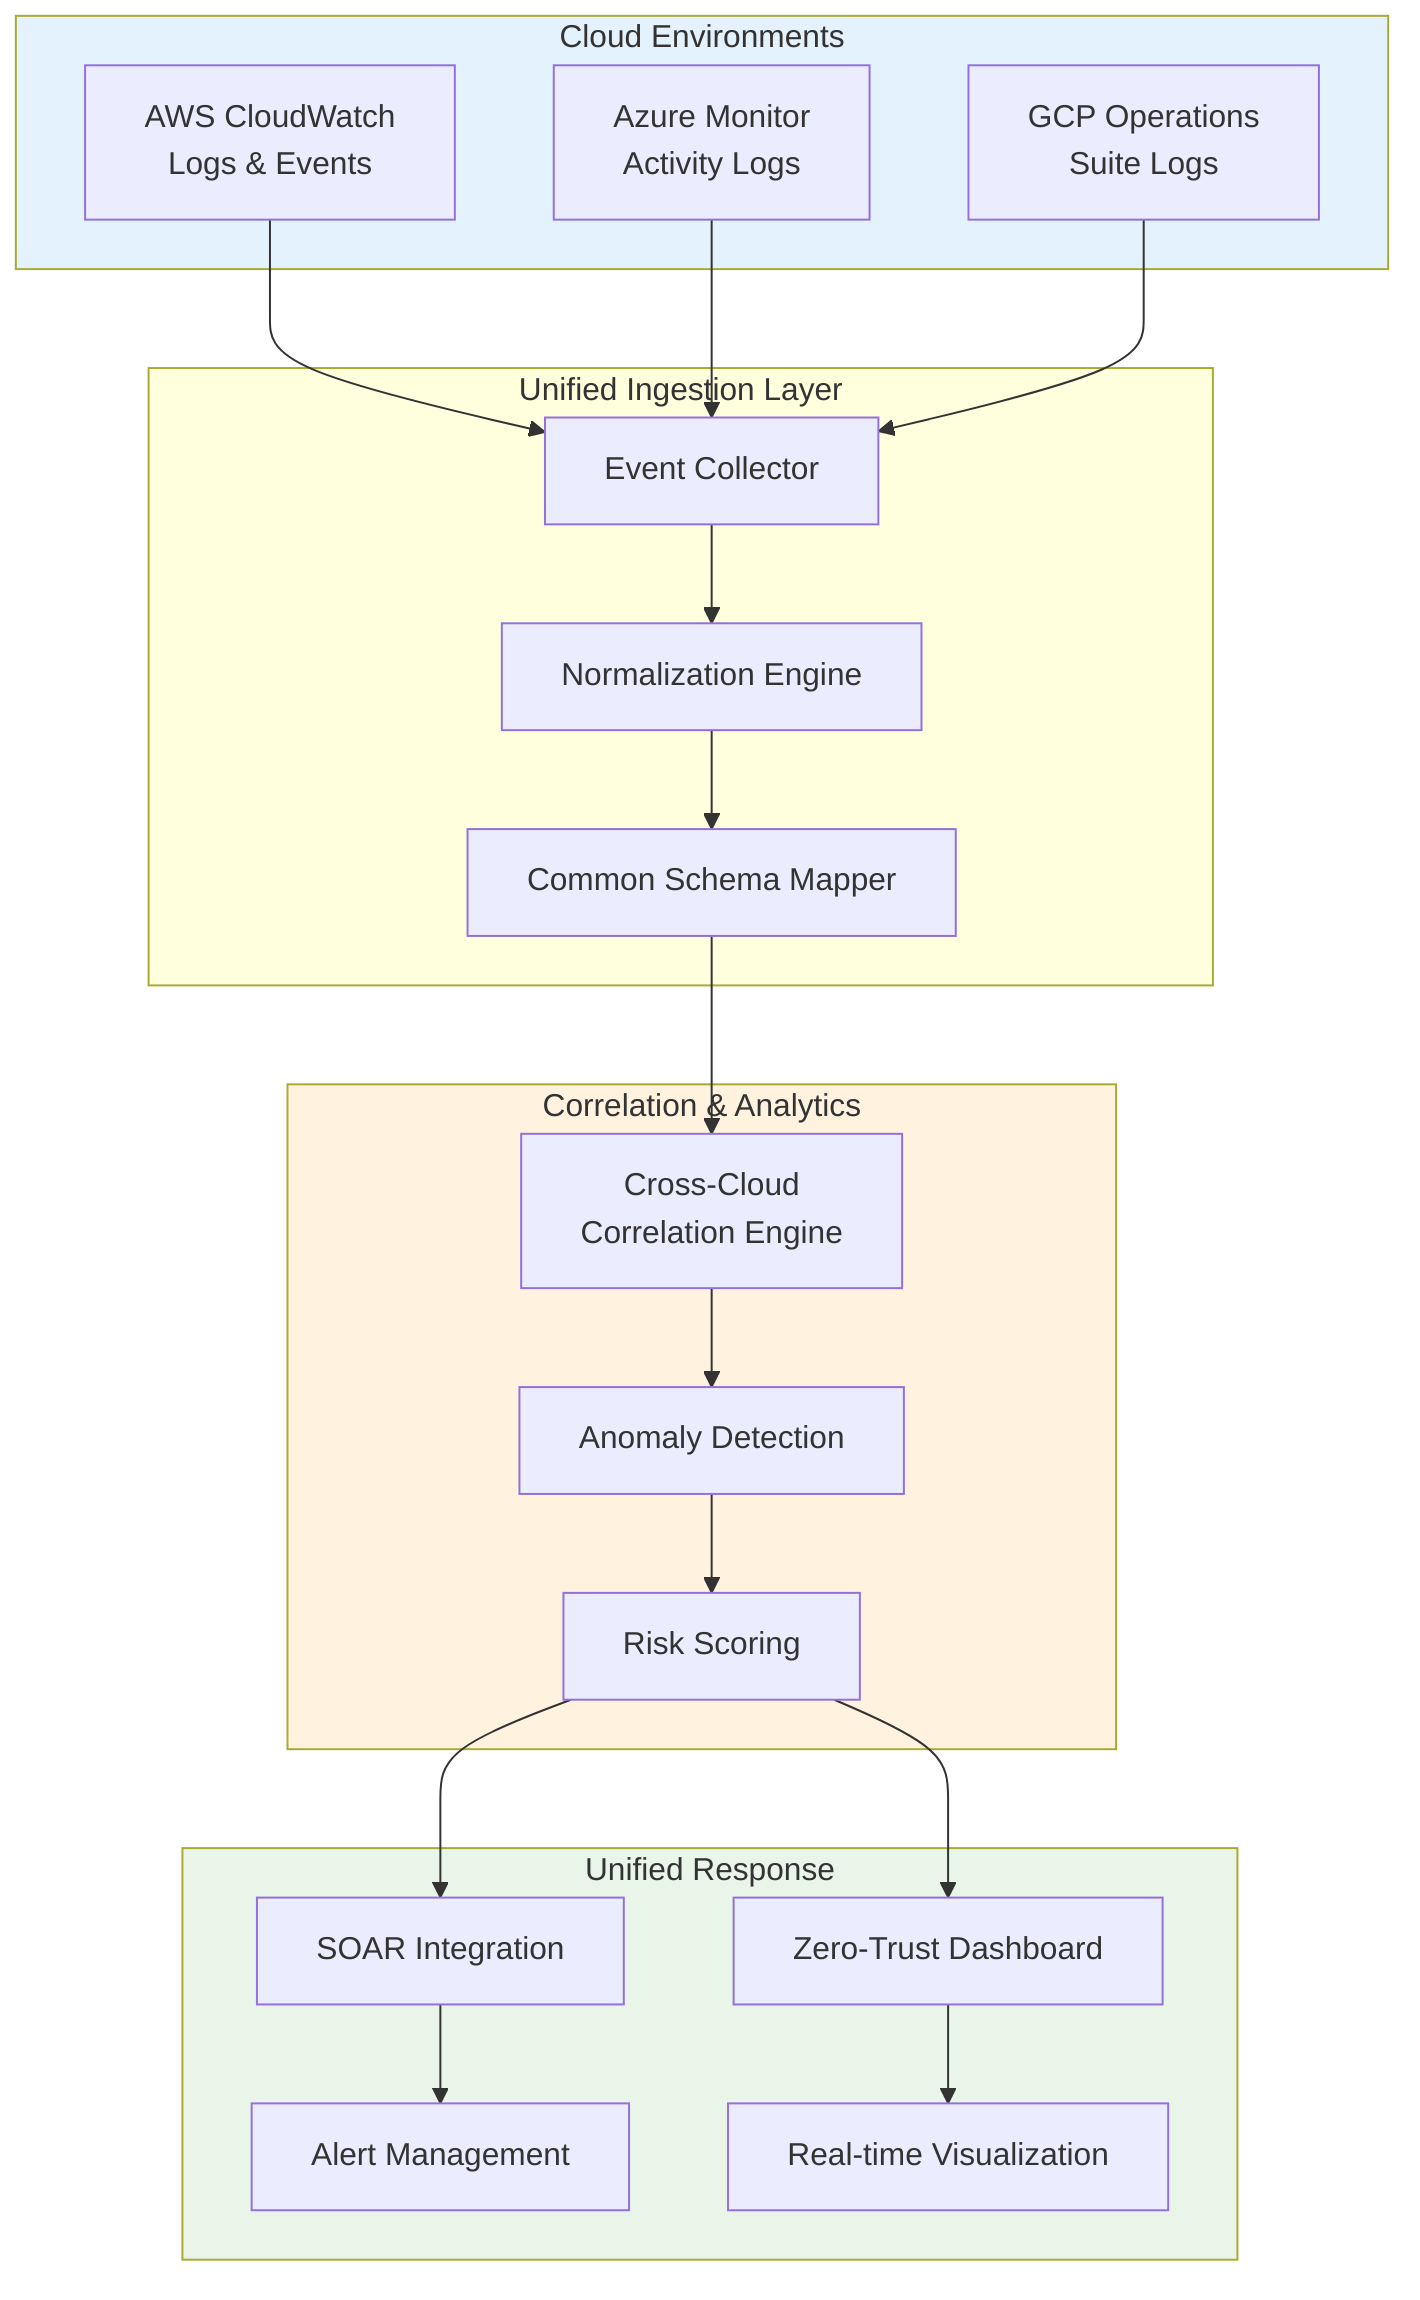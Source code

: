 flowchart TB
    subgraph CloudProviders [Cloud Environments]
        A[AWS CloudWatch<br/>Logs & Events]
        B[Azure Monitor<br/>Activity Logs] 
        C[GCP Operations<br/>Suite Logs]
    end
    
    subgraph IngestionLayer [Unified Ingestion Layer]
        D[Event Collector] --> E[Normalization Engine]
        E --> F[Common Schema Mapper]
    end
    
    subgraph CorrelationLayer [Correlation & Analytics]
        G[Cross-Cloud<br/>Correlation Engine] --> H[Anomaly Detection]
        H --> I[Risk Scoring]
    end
    
    subgraph ResponseLayer [Unified Response]
        J[SOAR Integration] --> K[Alert Management]
        L[Zero-Trust Dashboard] --> M[Real-time Visualization]
    end
    
    A --> D
    B --> D
    C --> D
    F --> G
    I --> J
    I --> L
    
    style CloudProviders fill:#e3f2fd
    style CorrelationLayer fill:#fff3e0
    style ResponseLayer fill:#e8f5e8